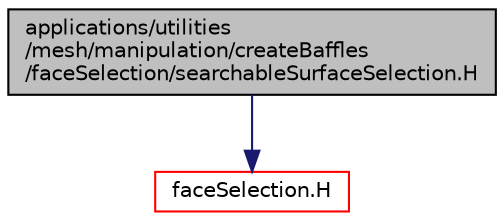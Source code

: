 digraph "applications/utilities/mesh/manipulation/createBaffles/faceSelection/searchableSurfaceSelection.H"
{
  bgcolor="transparent";
  edge [fontname="Helvetica",fontsize="10",labelfontname="Helvetica",labelfontsize="10"];
  node [fontname="Helvetica",fontsize="10",shape=record];
  Node1 [label="applications/utilities\l/mesh/manipulation/createBaffles\l/faceSelection/searchableSurfaceSelection.H",height=0.2,width=0.4,color="black", fillcolor="grey75", style="filled", fontcolor="black"];
  Node1 -> Node2 [color="midnightblue",fontsize="10",style="solid",fontname="Helvetica"];
  Node2 [label="faceSelection.H",height=0.2,width=0.4,color="red",URL="$a04274.html"];
}

